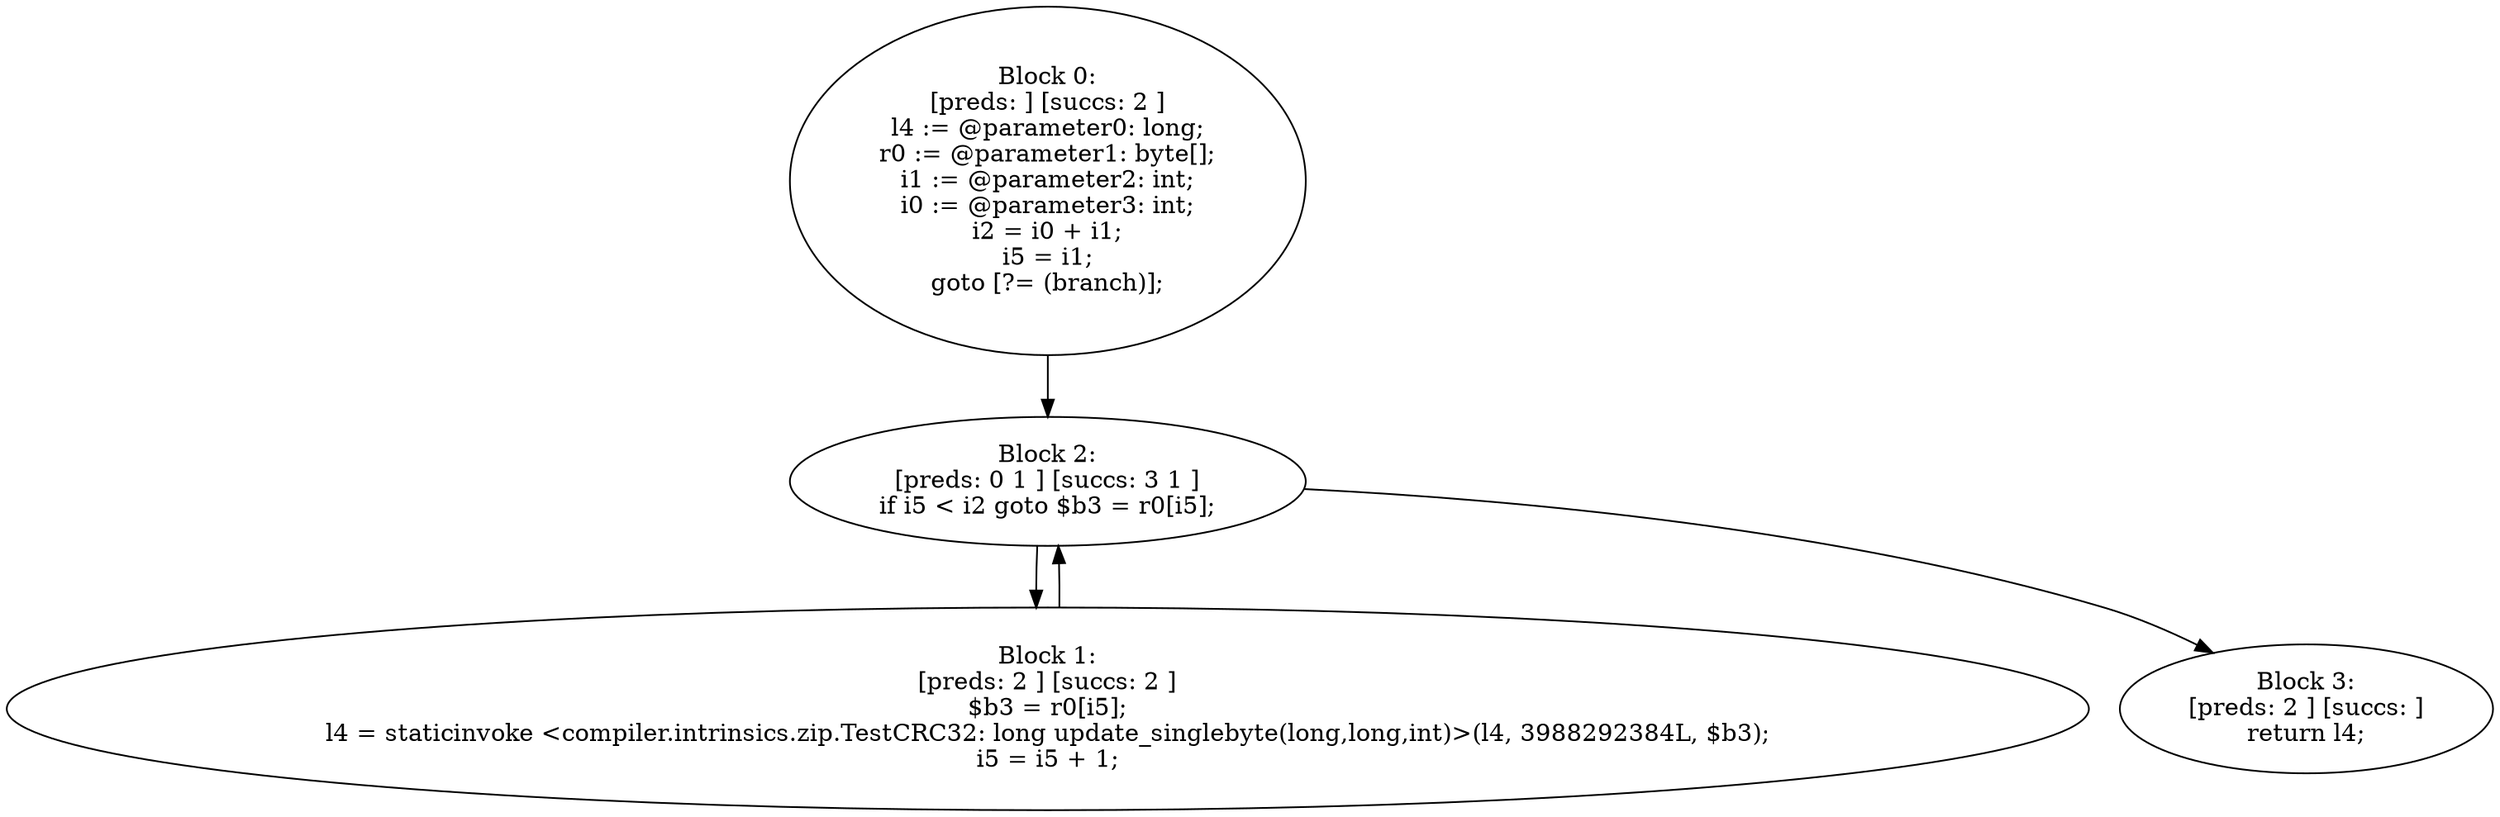 digraph "unitGraph" {
    "Block 0:
[preds: ] [succs: 2 ]
l4 := @parameter0: long;
r0 := @parameter1: byte[];
i1 := @parameter2: int;
i0 := @parameter3: int;
i2 = i0 + i1;
i5 = i1;
goto [?= (branch)];
"
    "Block 1:
[preds: 2 ] [succs: 2 ]
$b3 = r0[i5];
l4 = staticinvoke <compiler.intrinsics.zip.TestCRC32: long update_singlebyte(long,long,int)>(l4, 3988292384L, $b3);
i5 = i5 + 1;
"
    "Block 2:
[preds: 0 1 ] [succs: 3 1 ]
if i5 < i2 goto $b3 = r0[i5];
"
    "Block 3:
[preds: 2 ] [succs: ]
return l4;
"
    "Block 0:
[preds: ] [succs: 2 ]
l4 := @parameter0: long;
r0 := @parameter1: byte[];
i1 := @parameter2: int;
i0 := @parameter3: int;
i2 = i0 + i1;
i5 = i1;
goto [?= (branch)];
"->"Block 2:
[preds: 0 1 ] [succs: 3 1 ]
if i5 < i2 goto $b3 = r0[i5];
";
    "Block 1:
[preds: 2 ] [succs: 2 ]
$b3 = r0[i5];
l4 = staticinvoke <compiler.intrinsics.zip.TestCRC32: long update_singlebyte(long,long,int)>(l4, 3988292384L, $b3);
i5 = i5 + 1;
"->"Block 2:
[preds: 0 1 ] [succs: 3 1 ]
if i5 < i2 goto $b3 = r0[i5];
";
    "Block 2:
[preds: 0 1 ] [succs: 3 1 ]
if i5 < i2 goto $b3 = r0[i5];
"->"Block 3:
[preds: 2 ] [succs: ]
return l4;
";
    "Block 2:
[preds: 0 1 ] [succs: 3 1 ]
if i5 < i2 goto $b3 = r0[i5];
"->"Block 1:
[preds: 2 ] [succs: 2 ]
$b3 = r0[i5];
l4 = staticinvoke <compiler.intrinsics.zip.TestCRC32: long update_singlebyte(long,long,int)>(l4, 3988292384L, $b3);
i5 = i5 + 1;
";
}
